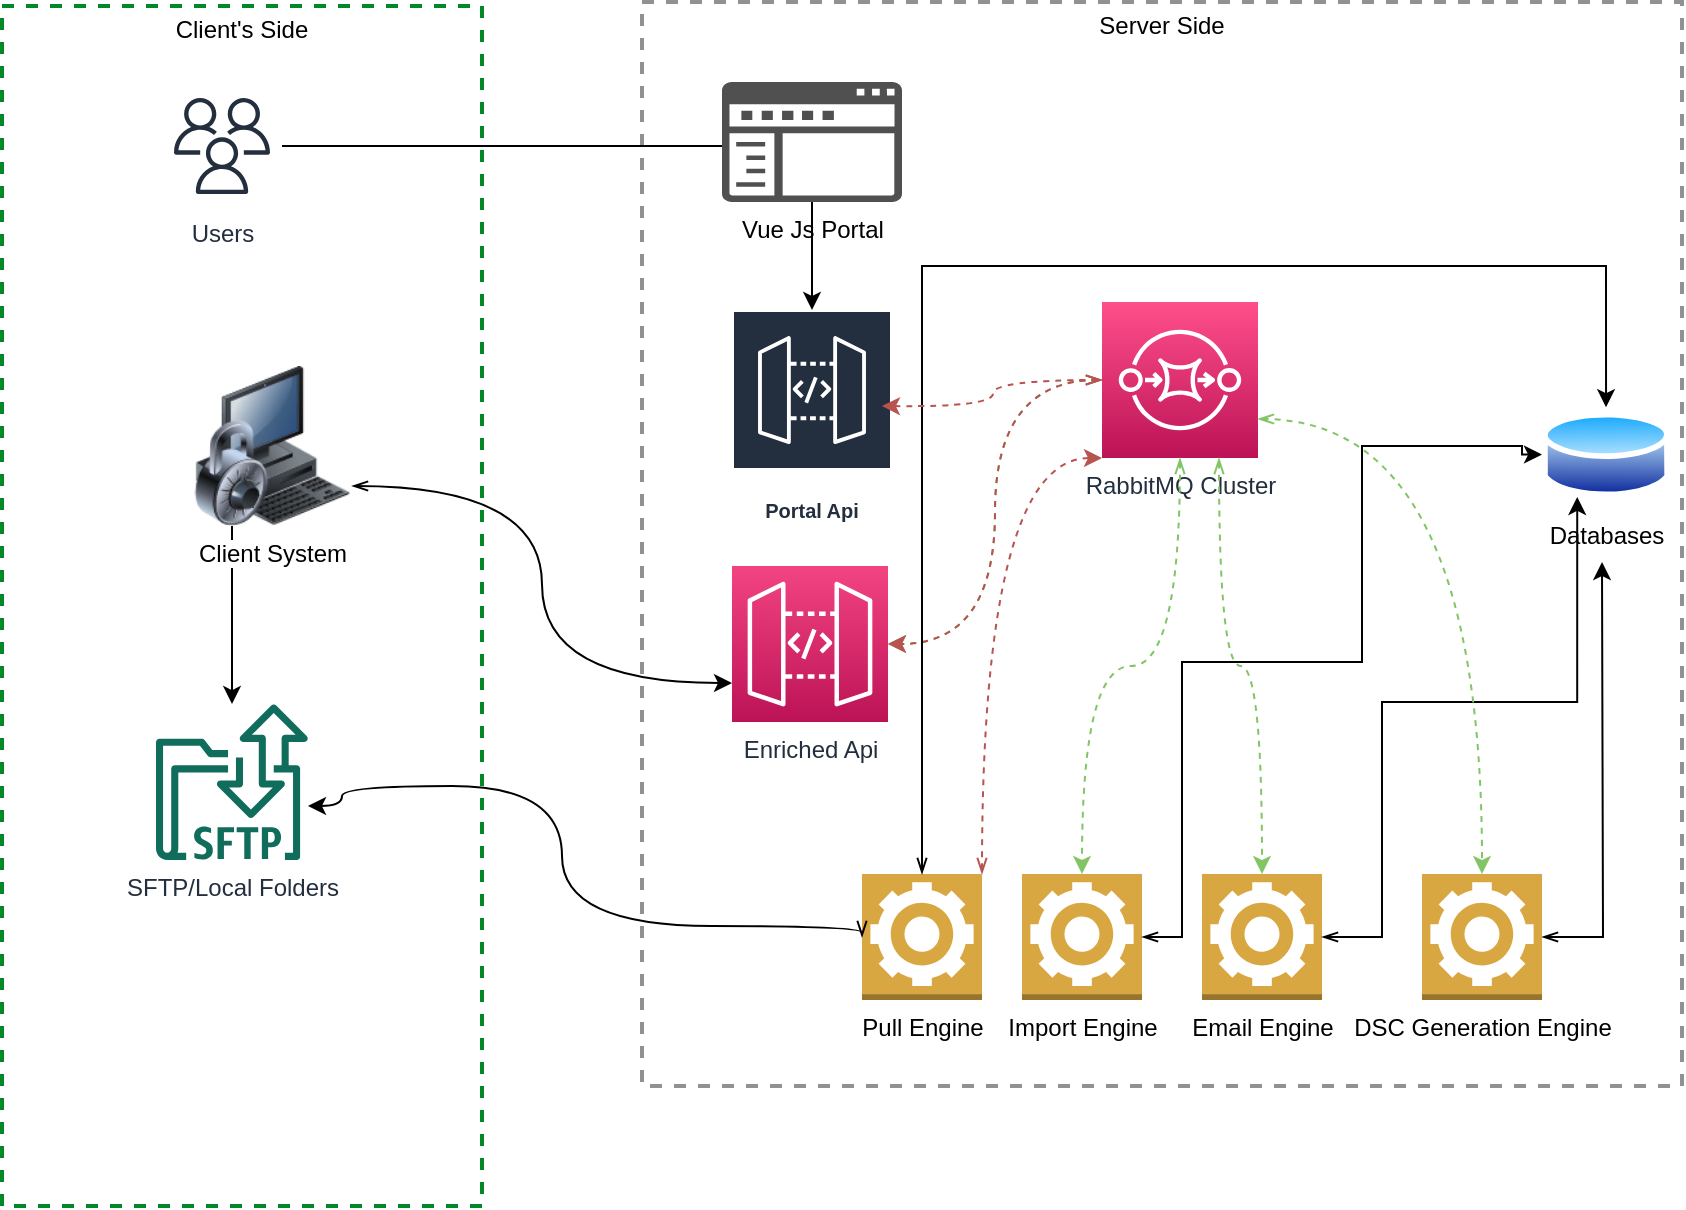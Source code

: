 <mxfile version="20.8.16" type="github">
  <diagram id="_KsFbbM1c4Vf_MlxP51w" name="Page-1">
    <mxGraphModel dx="880" dy="484" grid="1" gridSize="10" guides="1" tooltips="1" connect="1" arrows="1" fold="1" page="1" pageScale="1" pageWidth="850" pageHeight="1100" math="0" shadow="0">
      <root>
        <mxCell id="0" />
        <mxCell id="1" parent="0" />
        <mxCell id="yMU-ZAaQUFapcs6r5aY3-1" value="Client&#39;s Side" style="fontStyle=0;verticalAlign=top;align=center;spacingTop=-2;fillColor=none;rounded=0;whiteSpace=wrap;html=1;strokeColor=#00882B;strokeWidth=2;dashed=1;container=1;collapsible=0;expand=0;recursiveResize=0;" parent="1" vertex="1">
          <mxGeometry x="80" y="40" width="240" height="600" as="geometry" />
        </mxCell>
        <mxCell id="yMU-ZAaQUFapcs6r5aY3-2" value="Users" style="outlineConnect=0;fontColor=#232F3E;gradientColor=none;strokeColor=#232F3E;fillColor=#ffffff;dashed=0;verticalLabelPosition=bottom;verticalAlign=top;align=center;html=1;fontSize=12;fontStyle=0;aspect=fixed;shape=mxgraph.aws4.resourceIcon;resIcon=mxgraph.aws4.users;" parent="yMU-ZAaQUFapcs6r5aY3-1" vertex="1">
          <mxGeometry x="80" y="40" width="60" height="60" as="geometry" />
        </mxCell>
        <mxCell id="yMU-ZAaQUFapcs6r5aY3-39" style="edgeStyle=orthogonalEdgeStyle;rounded=0;orthogonalLoop=1;jettySize=auto;html=1;exitX=0.25;exitY=1;exitDx=0;exitDy=0;" parent="yMU-ZAaQUFapcs6r5aY3-1" source="yMU-ZAaQUFapcs6r5aY3-34" target="yMU-ZAaQUFapcs6r5aY3-37" edge="1">
          <mxGeometry relative="1" as="geometry" />
        </mxCell>
        <mxCell id="yMU-ZAaQUFapcs6r5aY3-34" value="Client System" style="image;html=1;image=img/lib/clip_art/computers/Secure_System_128x128.png;dashed=0;fillColor=#D9A741;" parent="yMU-ZAaQUFapcs6r5aY3-1" vertex="1">
          <mxGeometry x="95" y="180" width="80" height="80" as="geometry" />
        </mxCell>
        <mxCell id="yMU-ZAaQUFapcs6r5aY3-37" value="SFTP/Local Folders" style="outlineConnect=0;fontColor=#232F3E;gradientColor=none;fillColor=#116D5B;strokeColor=none;dashed=0;verticalLabelPosition=bottom;verticalAlign=top;align=center;html=1;fontSize=12;fontStyle=0;aspect=fixed;shape=mxgraph.aws4.transfer_for_sftp_resource;" parent="yMU-ZAaQUFapcs6r5aY3-1" vertex="1">
          <mxGeometry x="77" y="349" width="76" height="78" as="geometry" />
        </mxCell>
        <mxCell id="yMU-ZAaQUFapcs6r5aY3-3" value="Server Side" style="fontStyle=0;verticalAlign=top;align=center;spacingTop=-2;fillColor=none;rounded=0;whiteSpace=wrap;html=1;strokeColor=#919191;strokeWidth=2;dashed=1;container=1;collapsible=0;expand=0;recursiveResize=0;" parent="1" vertex="1">
          <mxGeometry x="400" y="38" width="520" height="542" as="geometry" />
        </mxCell>
        <mxCell id="yMU-ZAaQUFapcs6r5aY3-29" style="edgeStyle=orthogonalEdgeStyle;rounded=0;orthogonalLoop=1;jettySize=auto;html=1;" parent="yMU-ZAaQUFapcs6r5aY3-3" source="yMU-ZAaQUFapcs6r5aY3-5" target="yMU-ZAaQUFapcs6r5aY3-6" edge="1">
          <mxGeometry relative="1" as="geometry" />
        </mxCell>
        <mxCell id="yMU-ZAaQUFapcs6r5aY3-5" value="Vue Js Portal" style="pointerEvents=1;shadow=0;dashed=0;html=1;strokeColor=none;labelPosition=center;verticalLabelPosition=bottom;verticalAlign=top;align=center;fillColor=#505050;shape=mxgraph.mscae.intune.company_portal" parent="yMU-ZAaQUFapcs6r5aY3-3" vertex="1">
          <mxGeometry x="40" y="40" width="90" height="60" as="geometry" />
        </mxCell>
        <mxCell id="yMU-ZAaQUFapcs6r5aY3-6" value="Portal Api" style="outlineConnect=0;fontColor=#232F3E;gradientColor=none;strokeColor=#ffffff;fillColor=#232F3E;dashed=0;verticalLabelPosition=middle;verticalAlign=bottom;align=center;html=1;whiteSpace=wrap;fontSize=10;fontStyle=1;spacing=3;shape=mxgraph.aws4.productIcon;prIcon=mxgraph.aws4.api_gateway;" parent="yMU-ZAaQUFapcs6r5aY3-3" vertex="1">
          <mxGeometry x="45" y="154" width="80" height="110" as="geometry" />
        </mxCell>
        <mxCell id="yMU-ZAaQUFapcs6r5aY3-7" value="Enriched Api" style="points=[[0,0,0],[0.25,0,0],[0.5,0,0],[0.75,0,0],[1,0,0],[0,1,0],[0.25,1,0],[0.5,1,0],[0.75,1,0],[1,1,0],[0,0.25,0],[0,0.5,0],[0,0.75,0],[1,0.25,0],[1,0.5,0],[1,0.75,0]];outlineConnect=0;fontColor=#232F3E;gradientColor=#F34482;gradientDirection=north;fillColor=#BC1356;strokeColor=#ffffff;dashed=0;verticalLabelPosition=bottom;verticalAlign=top;align=center;html=1;fontSize=12;fontStyle=0;aspect=fixed;shape=mxgraph.aws4.resourceIcon;resIcon=mxgraph.aws4.api_gateway;" parent="yMU-ZAaQUFapcs6r5aY3-3" vertex="1">
          <mxGeometry x="45" y="282" width="78" height="78" as="geometry" />
        </mxCell>
        <mxCell id="yMU-ZAaQUFapcs6r5aY3-59" style="edgeStyle=orthogonalEdgeStyle;rounded=0;orthogonalLoop=1;jettySize=auto;html=1;entryX=1;entryY=0.5;entryDx=0;entryDy=0;entryPerimeter=0;startArrow=openThin;startFill=0;curved=1;dashed=1;fillColor=#d5e8d4;strokeColor=#82b366;exitX=0;exitY=0.5;exitDx=0;exitDy=0;exitPerimeter=0;" parent="yMU-ZAaQUFapcs6r5aY3-3" source="x4FNr3anz5mZ0z94SjzF-9" target="yMU-ZAaQUFapcs6r5aY3-7" edge="1">
          <mxGeometry relative="1" as="geometry" />
        </mxCell>
        <mxCell id="yMU-ZAaQUFapcs6r5aY3-62" style="edgeStyle=orthogonalEdgeStyle;curved=1;rounded=0;orthogonalLoop=1;jettySize=auto;html=1;startArrow=openThin;startFill=0;dashed=1;fillColor=#f8cecc;strokeColor=#b85450;entryX=0;entryY=1;entryDx=0;entryDy=0;entryPerimeter=0;" parent="yMU-ZAaQUFapcs6r5aY3-3" source="x4FNr3anz5mZ0z94SjzF-3" target="x4FNr3anz5mZ0z94SjzF-9" edge="1">
          <mxGeometry relative="1" as="geometry">
            <Array as="points">
              <mxPoint x="170" y="228" />
            </Array>
          </mxGeometry>
        </mxCell>
        <mxCell id="yMU-ZAaQUFapcs6r5aY3-9" value="Import Engine" style="outlineConnect=0;dashed=0;verticalLabelPosition=bottom;verticalAlign=top;align=center;html=1;shape=mxgraph.aws3.worker;fillColor=#D9A741;gradientColor=none;labelBackgroundColor=none;fontColor=#000000;" parent="yMU-ZAaQUFapcs6r5aY3-3" vertex="1">
          <mxGeometry x="190" y="436" width="60" height="63" as="geometry" />
        </mxCell>
        <mxCell id="yMU-ZAaQUFapcs6r5aY3-50" style="edgeStyle=orthogonalEdgeStyle;rounded=0;orthogonalLoop=1;jettySize=auto;html=1;exitX=1;exitY=0.5;exitDx=0;exitDy=0;exitPerimeter=0;startArrow=openThin;startFill=0;entryX=0;entryY=0.5;entryDx=0;entryDy=0;" parent="yMU-ZAaQUFapcs6r5aY3-3" source="yMU-ZAaQUFapcs6r5aY3-9" target="x4FNr3anz5mZ0z94SjzF-1" edge="1">
          <mxGeometry relative="1" as="geometry">
            <mxPoint x="440" y="230" as="targetPoint" />
            <Array as="points">
              <mxPoint x="270" y="468" />
              <mxPoint x="270" y="330" />
              <mxPoint x="360" y="330" />
              <mxPoint x="360" y="222" />
              <mxPoint x="440" y="222" />
              <mxPoint x="440" y="226" />
            </Array>
          </mxGeometry>
        </mxCell>
        <mxCell id="yMU-ZAaQUFapcs6r5aY3-11" value="Email Engine" style="outlineConnect=0;dashed=0;verticalLabelPosition=bottom;verticalAlign=top;align=center;html=1;shape=mxgraph.aws3.worker;fillColor=#D9A741;gradientColor=none;" parent="yMU-ZAaQUFapcs6r5aY3-3" vertex="1">
          <mxGeometry x="280" y="436" width="60" height="63" as="geometry" />
        </mxCell>
        <mxCell id="yMU-ZAaQUFapcs6r5aY3-54" style="edgeStyle=orthogonalEdgeStyle;rounded=0;orthogonalLoop=1;jettySize=auto;html=1;exitX=1;exitY=0.5;exitDx=0;exitDy=0;exitPerimeter=0;startArrow=openThin;startFill=0;" parent="yMU-ZAaQUFapcs6r5aY3-3" source="yMU-ZAaQUFapcs6r5aY3-16" edge="1">
          <mxGeometry relative="1" as="geometry">
            <mxPoint x="480" y="280" as="targetPoint" />
          </mxGeometry>
        </mxCell>
        <mxCell id="yMU-ZAaQUFapcs6r5aY3-61" style="edgeStyle=orthogonalEdgeStyle;curved=1;rounded=0;orthogonalLoop=1;jettySize=auto;html=1;entryX=1;entryY=0.5;entryDx=0;entryDy=0;entryPerimeter=0;startArrow=openThin;startFill=0;dashed=1;fillColor=#d5e8d4;strokeColor=#b85450;" parent="yMU-ZAaQUFapcs6r5aY3-3" source="x4FNr3anz5mZ0z94SjzF-9" target="yMU-ZAaQUFapcs6r5aY3-7" edge="1">
          <mxGeometry relative="1" as="geometry" />
        </mxCell>
        <mxCell id="yMU-ZAaQUFapcs6r5aY3-16" value="DSC Generation Engine" style="outlineConnect=0;dashed=0;verticalLabelPosition=bottom;verticalAlign=top;align=center;html=1;shape=mxgraph.aws3.worker;fillColor=#D9A741;gradientColor=none;" parent="yMU-ZAaQUFapcs6r5aY3-3" vertex="1">
          <mxGeometry x="390" y="436" width="60" height="63" as="geometry" />
        </mxCell>
        <mxCell id="x4FNr3anz5mZ0z94SjzF-1" value="Databases" style="aspect=fixed;perimeter=ellipsePerimeter;align=center;shadow=0;dashed=0;spacingTop=3;image;image=img/lib/active_directory/database.svg;labelBackgroundColor=none;fontColor=#000000;html=1;" vertex="1" parent="yMU-ZAaQUFapcs6r5aY3-3">
          <mxGeometry x="450" y="202.6" width="64.05" height="47.4" as="geometry" />
        </mxCell>
        <mxCell id="x4FNr3anz5mZ0z94SjzF-3" value="Pull Engine" style="outlineConnect=0;dashed=0;verticalLabelPosition=bottom;verticalAlign=top;align=center;html=1;shape=mxgraph.aws3.worker;fillColor=#D9A741;gradientColor=none;labelBackgroundColor=none;fontColor=#000000;" vertex="1" parent="yMU-ZAaQUFapcs6r5aY3-3">
          <mxGeometry x="110" y="436" width="60" height="63" as="geometry" />
        </mxCell>
        <mxCell id="x4FNr3anz5mZ0z94SjzF-5" style="edgeStyle=orthogonalEdgeStyle;rounded=0;orthogonalLoop=1;jettySize=auto;html=1;exitX=1;exitY=0.5;exitDx=0;exitDy=0;exitPerimeter=0;startArrow=openThin;startFill=0;entryX=0.25;entryY=1;entryDx=0;entryDy=0;" edge="1" parent="yMU-ZAaQUFapcs6r5aY3-3" source="yMU-ZAaQUFapcs6r5aY3-11" target="x4FNr3anz5mZ0z94SjzF-1">
          <mxGeometry relative="1" as="geometry">
            <mxPoint x="450.0" y="294.8" as="targetPoint" />
            <Array as="points">
              <mxPoint x="370" y="468" />
              <mxPoint x="370" y="350" />
              <mxPoint x="467" y="350" />
            </Array>
            <mxPoint x="340" y="250" as="sourcePoint" />
          </mxGeometry>
        </mxCell>
        <mxCell id="x4FNr3anz5mZ0z94SjzF-6" style="edgeStyle=orthogonalEdgeStyle;rounded=0;orthogonalLoop=1;jettySize=auto;html=1;startArrow=openThin;startFill=0;entryX=0.5;entryY=0;entryDx=0;entryDy=0;" edge="1" parent="yMU-ZAaQUFapcs6r5aY3-3" source="x4FNr3anz5mZ0z94SjzF-3" target="x4FNr3anz5mZ0z94SjzF-1">
          <mxGeometry relative="1" as="geometry">
            <mxPoint x="450.0" y="123.0" as="targetPoint" />
            <Array as="points">
              <mxPoint x="140" y="132" />
              <mxPoint x="482" y="132" />
            </Array>
            <mxPoint x="340" y="78.2" as="sourcePoint" />
          </mxGeometry>
        </mxCell>
        <mxCell id="x4FNr3anz5mZ0z94SjzF-9" value="RabbitMQ Cluster" style="sketch=0;points=[[0,0,0],[0.25,0,0],[0.5,0,0],[0.75,0,0],[1,0,0],[0,1,0],[0.25,1,0],[0.5,1,0],[0.75,1,0],[1,1,0],[0,0.25,0],[0,0.5,0],[0,0.75,0],[1,0.25,0],[1,0.5,0],[1,0.75,0]];outlineConnect=0;fontColor=#232F3E;gradientColor=#FF4F8B;gradientDirection=north;fillColor=#BC1356;strokeColor=#ffffff;dashed=0;verticalLabelPosition=bottom;verticalAlign=top;align=center;html=1;fontSize=12;fontStyle=0;aspect=fixed;shape=mxgraph.aws4.resourceIcon;resIcon=mxgraph.aws4.sqs;labelBackgroundColor=none;" vertex="1" parent="yMU-ZAaQUFapcs6r5aY3-3">
          <mxGeometry x="230" y="150" width="78" height="78" as="geometry" />
        </mxCell>
        <mxCell id="yMU-ZAaQUFapcs6r5aY3-60" style="edgeStyle=orthogonalEdgeStyle;curved=1;rounded=0;orthogonalLoop=1;jettySize=auto;html=1;startArrow=openThin;startFill=0;strokeColor=#82c566;dashed=1;labelBackgroundColor=none;labelBorderColor=default;entryX=0.5;entryY=0;entryDx=0;entryDy=0;entryPerimeter=0;" parent="yMU-ZAaQUFapcs6r5aY3-3" source="x4FNr3anz5mZ0z94SjzF-9" edge="1" target="yMU-ZAaQUFapcs6r5aY3-9">
          <mxGeometry relative="1" as="geometry">
            <mxPoint x="120" y="320" as="targetPoint" />
          </mxGeometry>
        </mxCell>
        <mxCell id="x4FNr3anz5mZ0z94SjzF-10" style="edgeStyle=orthogonalEdgeStyle;curved=1;rounded=0;orthogonalLoop=1;jettySize=auto;html=1;startArrow=openThin;startFill=0;strokeColor=#82c566;dashed=1;labelBackgroundColor=none;labelBorderColor=default;entryX=0.5;entryY=0;entryDx=0;entryDy=0;entryPerimeter=0;exitX=0.75;exitY=1;exitDx=0;exitDy=0;exitPerimeter=0;" edge="1" parent="yMU-ZAaQUFapcs6r5aY3-3" source="x4FNr3anz5mZ0z94SjzF-9" target="yMU-ZAaQUFapcs6r5aY3-11">
          <mxGeometry relative="1" as="geometry">
            <mxPoint x="230" y="520" as="targetPoint" />
            <mxPoint x="279" y="238" as="sourcePoint" />
          </mxGeometry>
        </mxCell>
        <mxCell id="x4FNr3anz5mZ0z94SjzF-11" style="edgeStyle=orthogonalEdgeStyle;curved=1;rounded=0;orthogonalLoop=1;jettySize=auto;html=1;startArrow=openThin;startFill=0;strokeColor=#82c566;dashed=1;labelBackgroundColor=none;labelBorderColor=default;exitX=1;exitY=0.75;exitDx=0;exitDy=0;exitPerimeter=0;" edge="1" parent="yMU-ZAaQUFapcs6r5aY3-3" source="x4FNr3anz5mZ0z94SjzF-9" target="yMU-ZAaQUFapcs6r5aY3-16">
          <mxGeometry relative="1" as="geometry">
            <mxPoint x="240" y="530" as="targetPoint" />
            <mxPoint x="289" y="248" as="sourcePoint" />
          </mxGeometry>
        </mxCell>
        <mxCell id="yMU-ZAaQUFapcs6r5aY3-44" style="edgeStyle=orthogonalEdgeStyle;rounded=0;orthogonalLoop=1;jettySize=auto;html=1;endArrow=none;endFill=0;" parent="1" source="yMU-ZAaQUFapcs6r5aY3-2" edge="1">
          <mxGeometry relative="1" as="geometry">
            <mxPoint x="230" y="120" as="sourcePoint" />
            <mxPoint x="440" y="110" as="targetPoint" />
            <Array as="points">
              <mxPoint x="390" y="110" />
              <mxPoint x="390" y="110" />
            </Array>
          </mxGeometry>
        </mxCell>
        <mxCell id="yMU-ZAaQUFapcs6r5aY3-64" style="edgeStyle=orthogonalEdgeStyle;curved=1;rounded=0;orthogonalLoop=1;jettySize=auto;html=1;startArrow=openThin;startFill=0;dashed=1;fillColor=#f8cecc;strokeColor=#b85450;" parent="1" source="x4FNr3anz5mZ0z94SjzF-9" edge="1">
          <mxGeometry relative="1" as="geometry">
            <mxPoint x="520" y="240.0" as="targetPoint" />
            <Array as="points" />
          </mxGeometry>
        </mxCell>
        <mxCell id="yMU-ZAaQUFapcs6r5aY3-68" style="edgeStyle=orthogonalEdgeStyle;curved=1;rounded=0;orthogonalLoop=1;jettySize=auto;html=1;exitX=1;exitY=0.75;exitDx=0;exitDy=0;entryX=0;entryY=0.75;entryDx=0;entryDy=0;entryPerimeter=0;startArrow=openThin;startFill=0;" parent="1" source="yMU-ZAaQUFapcs6r5aY3-34" target="yMU-ZAaQUFapcs6r5aY3-7" edge="1">
          <mxGeometry relative="1" as="geometry" />
        </mxCell>
        <mxCell id="yMU-ZAaQUFapcs6r5aY3-69" style="edgeStyle=orthogonalEdgeStyle;curved=1;rounded=0;orthogonalLoop=1;jettySize=auto;html=1;exitX=0;exitY=0.5;exitDx=0;exitDy=0;startArrow=openThin;startFill=0;exitPerimeter=0;" parent="1" source="x4FNr3anz5mZ0z94SjzF-3" target="yMU-ZAaQUFapcs6r5aY3-37" edge="1">
          <mxGeometry relative="1" as="geometry">
            <Array as="points">
              <mxPoint x="510" y="500" />
              <mxPoint x="360" y="500" />
              <mxPoint x="360" y="430" />
              <mxPoint x="250" y="430" />
              <mxPoint x="250" y="440" />
            </Array>
          </mxGeometry>
        </mxCell>
      </root>
    </mxGraphModel>
  </diagram>
</mxfile>

